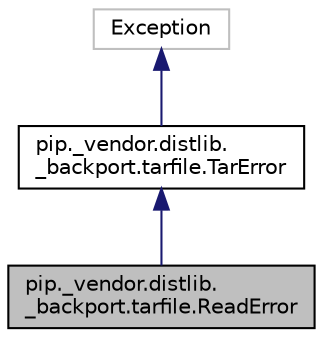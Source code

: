 digraph "pip._vendor.distlib._backport.tarfile.ReadError"
{
  edge [fontname="Helvetica",fontsize="10",labelfontname="Helvetica",labelfontsize="10"];
  node [fontname="Helvetica",fontsize="10",shape=record];
  Node3 [label="pip._vendor.distlib.\l_backport.tarfile.ReadError",height=0.2,width=0.4,color="black", fillcolor="grey75", style="filled", fontcolor="black"];
  Node4 -> Node3 [dir="back",color="midnightblue",fontsize="10",style="solid",fontname="Helvetica"];
  Node4 [label="pip._vendor.distlib.\l_backport.tarfile.TarError",height=0.2,width=0.4,color="black", fillcolor="white", style="filled",URL="$classpip_1_1__vendor_1_1distlib_1_1__backport_1_1tarfile_1_1_tar_error.html"];
  Node5 -> Node4 [dir="back",color="midnightblue",fontsize="10",style="solid",fontname="Helvetica"];
  Node5 [label="Exception",height=0.2,width=0.4,color="grey75", fillcolor="white", style="filled"];
}
